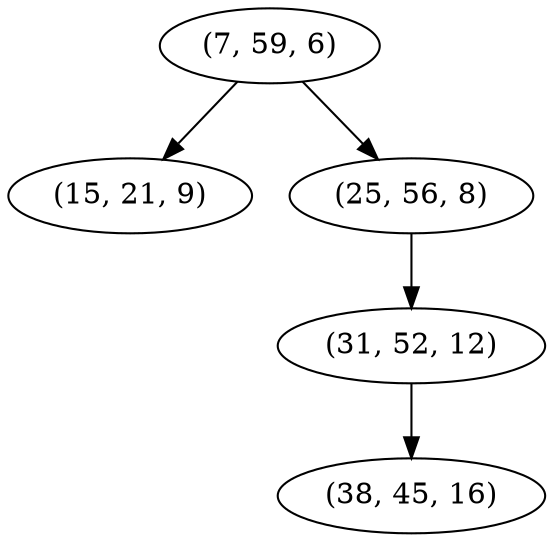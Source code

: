 digraph tree {
    "(7, 59, 6)";
    "(15, 21, 9)";
    "(25, 56, 8)";
    "(31, 52, 12)";
    "(38, 45, 16)";
    "(7, 59, 6)" -> "(15, 21, 9)";
    "(7, 59, 6)" -> "(25, 56, 8)";
    "(25, 56, 8)" -> "(31, 52, 12)";
    "(31, 52, 12)" -> "(38, 45, 16)";
}
